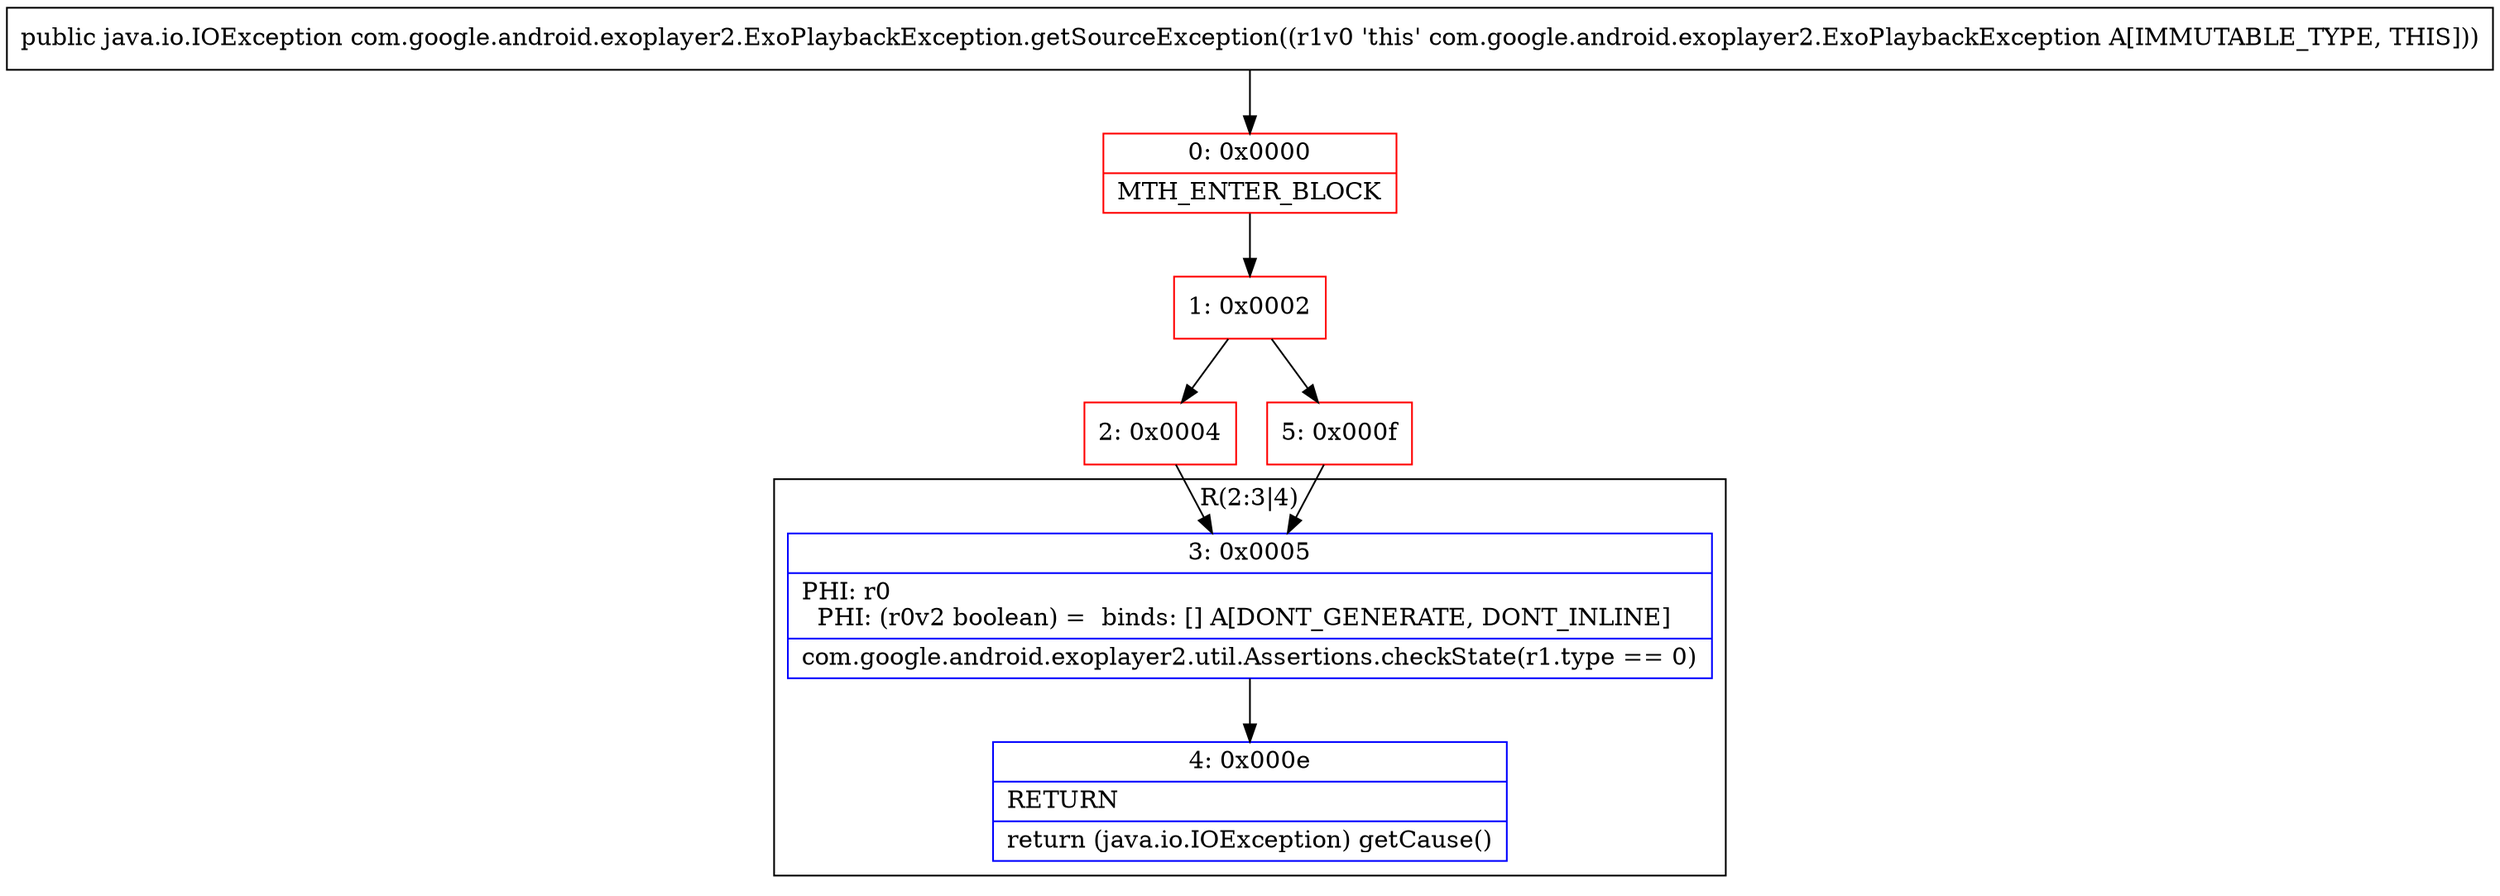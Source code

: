 digraph "CFG forcom.google.android.exoplayer2.ExoPlaybackException.getSourceException()Ljava\/io\/IOException;" {
subgraph cluster_Region_1098519340 {
label = "R(2:3|4)";
node [shape=record,color=blue];
Node_3 [shape=record,label="{3\:\ 0x0005|PHI: r0 \l  PHI: (r0v2 boolean) =  binds: [] A[DONT_GENERATE, DONT_INLINE]\l|com.google.android.exoplayer2.util.Assertions.checkState(r1.type == 0)\l}"];
Node_4 [shape=record,label="{4\:\ 0x000e|RETURN\l|return (java.io.IOException) getCause()\l}"];
}
Node_0 [shape=record,color=red,label="{0\:\ 0x0000|MTH_ENTER_BLOCK\l}"];
Node_1 [shape=record,color=red,label="{1\:\ 0x0002}"];
Node_2 [shape=record,color=red,label="{2\:\ 0x0004}"];
Node_5 [shape=record,color=red,label="{5\:\ 0x000f}"];
MethodNode[shape=record,label="{public java.io.IOException com.google.android.exoplayer2.ExoPlaybackException.getSourceException((r1v0 'this' com.google.android.exoplayer2.ExoPlaybackException A[IMMUTABLE_TYPE, THIS])) }"];
MethodNode -> Node_0;
Node_3 -> Node_4;
Node_0 -> Node_1;
Node_1 -> Node_2;
Node_1 -> Node_5;
Node_2 -> Node_3;
Node_5 -> Node_3;
}

